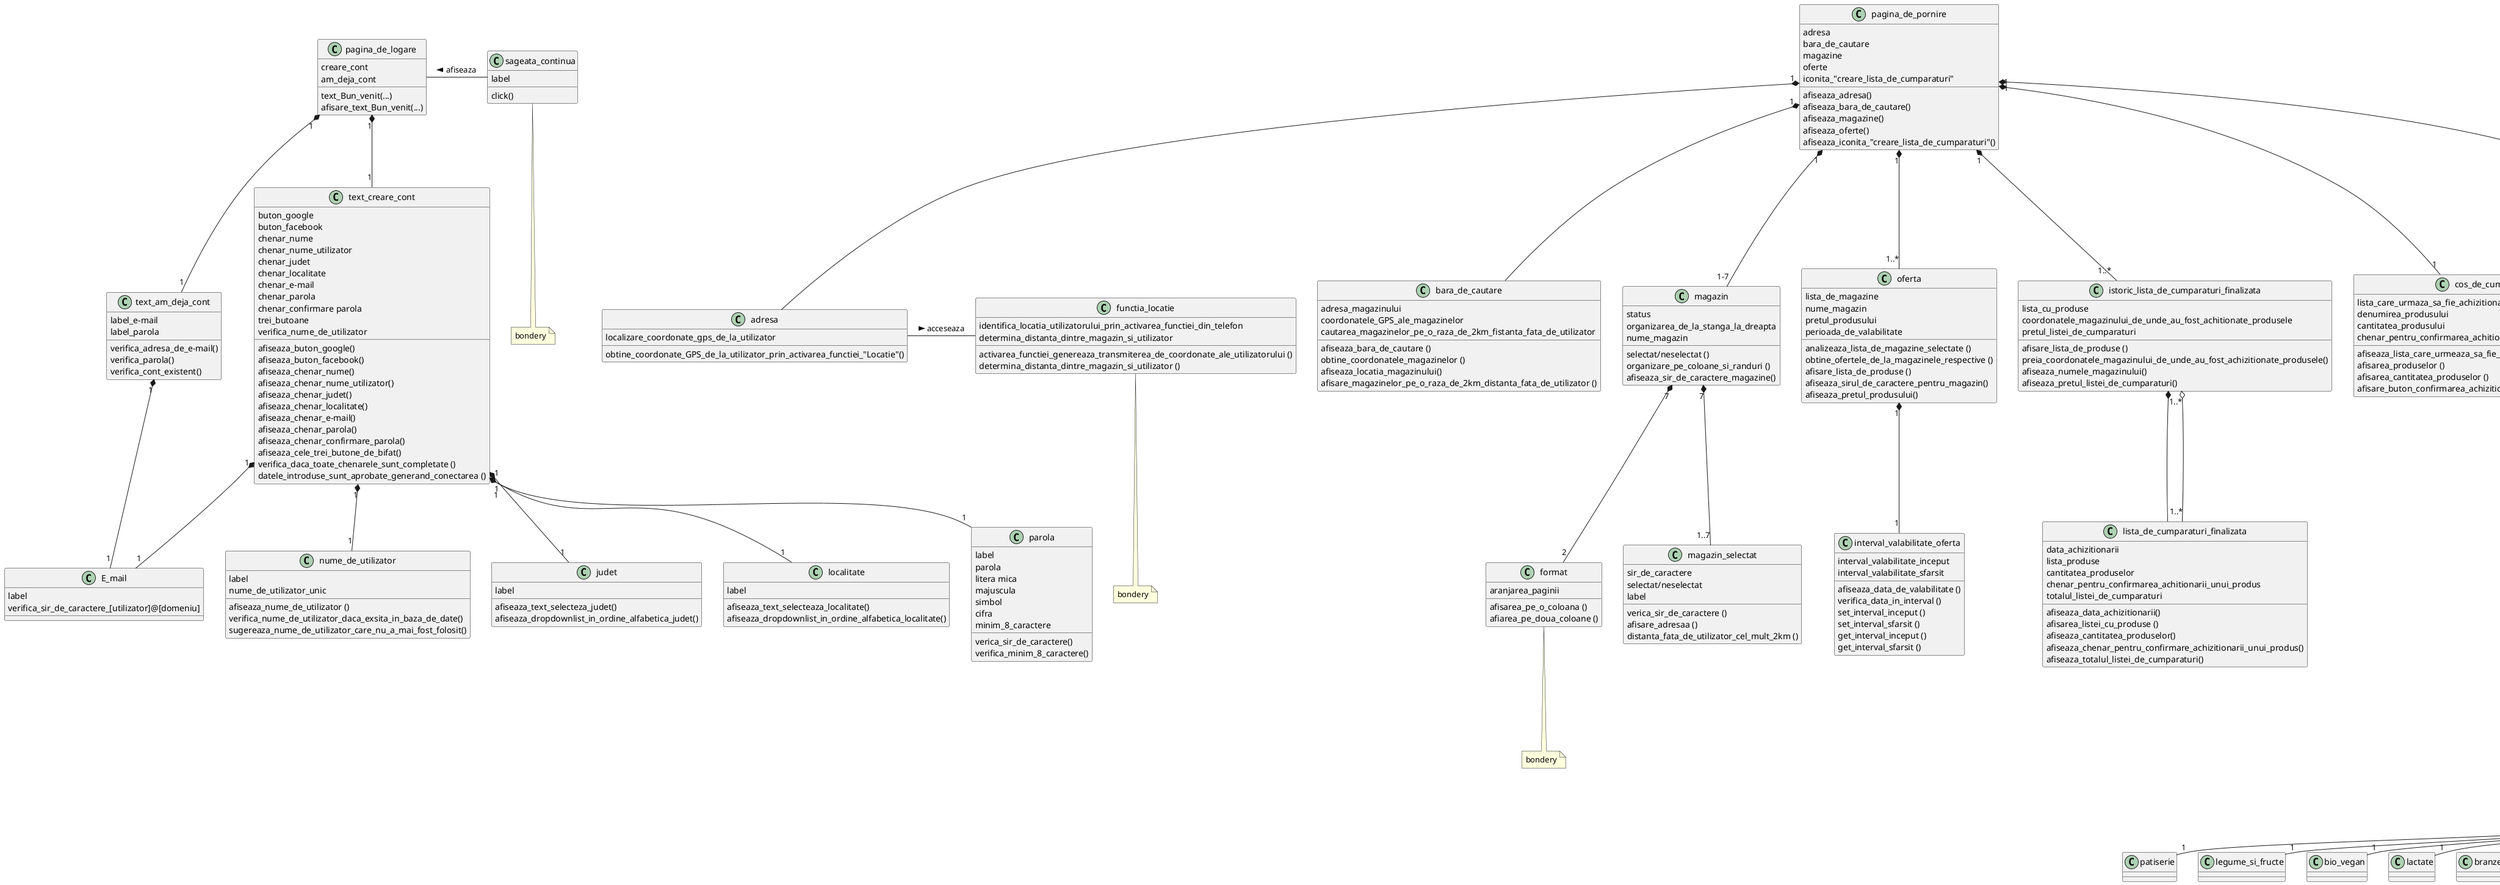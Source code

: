 @startuml

class dropdownlist_limba {
optiune_limba
afiseaza_optiune_limba()
}

class sageata_continua {
label
click()
}

note bottom : bondery

class prima_pagina {
text_selecteaza_limba
lista_selecteaza_limba
sageata_"continua"
afiseaza_text_selecteaza_limba()
}

prima_pagina "1" *-- "1" dropdownlist_limba
pagina_de_logare - sageata_continua :< afiseaza

 class pagina_de_logare {
text_Bun_venit(...)
creare_cont
am_deja_cont
afisare_text_Bun_venit(...)
}

pagina_de_logare "1" *-- "1" text_am_deja_cont
pagina_de_logare "1" *-- "1" text_creare_cont

 class text_creare_cont {
buton_google
buton_facebook
chenar_nume
chenar_nume_utilizator
chenar_judet
chenar_localitate
chenar_e-mail
chenar_parola
chenar_confirmare parola
trei_butoane
verifica_nume_de_utilizator
afiseaza_buton_google()
afiseaza_buton_facebook()
afiseaza_chenar_nume()
afiseaza_chenar_nume_utilizator()
afiseaza_chenar_judet()
afiseaza_chenar_localitate()
afiseaza_chenar_e-mail()
afiseaza_chenar_parola()
afiseaza_chenar_confirmare_parola()
afiseaza_cele_trei_butone_de_bifat()
verifica_daca_toate_chenarele_sunt_completate ()
datele_introduse_sunt_aprobate_generand_conectarea ()

}
class nume_de_utilizator {
label
nume_de_utilizator_unic
afiseaza_nume_de_utilizator ()
verifica_nume_de_utilizator_daca_exsita_in_baza_de_date()
sugereaza_nume_de_utilizator_care_nu_a_mai_fost_folosit()

}

 text_creare_cont "1" *-- "1" nume_de_utilizator

class judet {
label
afiseaza_text_selecteza_judet()
afiseaza_dropdownlist_in_ordine_alfabetica_judet()
}

class localitate {
label
afiseaza_text_selecteaza_localitate()
afiseaza_dropdownlist_in_ordine_alfabetica_localitate()
}

class E_mail {
label
verifica_sir_de_caractere_[utilizator]@[domeniu]
}

class parola {
label
parola
litera mica
majuscula
simbol
cifra
minim_8_caractere
verica_sir_de_caractere()
verifica_minim_8_caractere()
}

text_creare_cont "1" *-- "1" judet
text_creare_cont "1" *-- "1" localitate
text_creare_cont "1" *-- "1" parola
text_creare_cont "1" *-- "1" E_mail

 class text_am_deja_cont{
label_e-mail
label_parola
verifica_adresa_de_e-mail()
verifica_parola()
verifica_cont_existent()

}

text_am_deja_cont "1" *-- "1" E_mail

class locatie {
chenar_cu_trei_optiuni
afiseaza_un_chenar_cu_cele_trei_optiuni()
}

  note bottom: bondery

class pagina_de_pornire {
adresa
bara_de_cautare
magazine
oferte
iconita_"creare_lista_de_cumparaturi"
afiseaza_adresa()
afiseaza_bara_de_cautare()
afiseaza_magazine()
afiseaza_oferte()
afiseaza_iconita_"creare_lista_de_cumparaturi"()
}

class adresa{
localizare_coordonate_gps_de_la_utilizator
obtine_coordonate_GPS_de_la_utilizator_prin_activarea_functiei_"Locatie"()
}

class functia_locatie {
identifica_locatia_utilizatorului_prin_activarea_functiei_din_telefon
activarea_functiei_genereaza_transmiterea_de_coordonate_ale_utilizatorului ()
determina_distanta_dintre_magazin_si_utilizator
determina_distanta_dintre_magazin_si_utilizator ()

}

    note bottom: bondery

adresa - functia_locatie :> acceseaza

class bara_de_cautare {
adresa_magazinului
coordonatele_GPS_ale_magazinelor
afiseaza_bara_de_cautare ()
obtine_coordonatele_magazinelor ()
afiseaza_locatia_magazinului()
cautarea_magazinelor_pe_o_raza_de_2km_fistanta_fata_de_utilizator
afisare_magazinelor_pe_o_raza_de_2km_distanta_fata_de_utilizator ()

}

class magazin {
status
selectat/neselectat ()
organizarea_de_la_stanga_la_dreapta
organizare_pe_coloane_si_randuri ()
nume_magazin
afiseaza_sir_de_caractere_magazine()
}

class oferta {
analizeaza_lista_de_magazine_selectate ()
obtine_ofertele_de_la_magazinele_respective ()
lista_de_magazine
afisare_lista_de_produse ()
nume_magazin
afiseaza_sirul_de_caractere_pentru_magazin()
pretul_produsului
afiseaza_pretul_produsului()
perioada_de_valabilitate
}

 oferta "1" *-- "1" interval_valabilitate_oferta

class interval_valabilitate_oferta {
interval_valabilitate_inceput
interval_valabilitate_sfarsit
afiseaza_data_de_valabilitate ()
verifica_data_in_interval ()
set_interval_inceput ()
set_interval_sfarsit ()
get_interval_inceput ()
get_interval_sfarsit ()
}

class magazin_selectat {
sir_de_caractere
verica_sir_de_caractere ()
selectat/neselectat
label
afisare_adresaa ()
distanta_fata_de_utilizator_cel_mult_2km ()
}

magazin "7" *-- "1..7" magazin_selectat

class format {
aranjarea_paginii
afisarea_pe_o_coloana ()
afiarea_pe_doua_coloane ()
}

note bottom: bondery

magazin "7" *-- "2" format

class istoric_lista_de_cumparaturi_finalizata {
lista_cu_produse
afisare_lista_de_produse ()
coordonatele_magazinului_de_unde_au_fost_achitionate_produsele
preia_coordonatele_magazinului_de_unde_au_fost_achizitionate_produsele()
afiseaza_numele_magazinului()
pretul_listei_de_cumparaturi
afiseaza_pretul_listei_de_cumparaturi()

}

class lista_de_cumparaturi_finalizata {
data_achizitionarii
afiseaza_data_achizitionarii()
lista_produse
afisarea_listei_cu_produse ()
cantitatea_produselor
afiseaza_cantitatea_produselor()
chenar_pentru_confirmarea_achitionarii_unui_produs
afiseaza_chenar_pentru_confirmare_achizitionarii_unui_produs()
totalul_listei_de_cumparaturi
afiseaza_totalul_listei_de_cumparaturi()

}

istoric_lista_de_cumparaturi_finalizata *-- lista_de_cumparaturi_finalizata

class cos_de_cumparaturi {
lista_care_urmaza_sa_fie_achizitionata_din_magazin
afiseaza_lista_care_urmeaza_sa_fie_achizitionata_din_magazin ()
denumirea_produsului
afisarea_produselor ()
cantitatea_produsului
afisarea_cantitatea_produselor ()
chenar_pentru_confirmarea_achitionarii_unui_produs
afisare_buton_confirmarea_achizitionare_a_unui_produs ()
}

class creare_lista_de_cumparaturi {
label
categorie_produse
afisare_categorie_produse ()

}
pagina_de_pornire "1" *-- adresa
pagina_de_pornire "1" *-- bara_de_cautare
pagina_de_pornire "1" *-- "1-7" magazin
pagina_de_pornire "1" *-- "1..*" oferta
pagina_de_pornire "1" *-- "1..*"istoric_lista_de_cumparaturi_finalizata
pagina_de_pornire "1" *--  "1" cos_de_cumparaturi
pagina_de_pornire "1" *-- "1" creare_lista_de_cumparaturi
istoric_lista_de_cumparaturi_finalizata "1..*" o-- "1..*" lista_de_cumparaturi_finalizata
creare_lista_de_cumparaturi "1" *--  "17" categorie_produse


class categorie_produse {
label
sir_de_caractere
afisare_sir_de_caractere ()
}

class m_categorie_produse {
label
sir_de_caractere
afisare_sir_de_caractere ()
lista_cu_produse
afisare_lista_cu_produse ()
}

categorie_produse "17" *-- "1" m_categorie_produse

class patiserie {
}

m_categorie_produse "1" <|-- "1" patiserie

class legume_si_fructe {
}

m_categorie_produse "1" <|-- "1" legume_si_fructe

class bio_vegan {
}

m_categorie_produse "1" <|-- "1" bio_vegan

class lactate {
}

m_categorie_produse "1" <|-- "1" lactate

class branzeturi {
}

m_categorie_produse "1" <|-- "1" branzeturi

class mezeluri {
}

m_categorie_produse "1" <|-- "1" mezeluri

class macelarie_si_peste {
}

m_categorie_produse "1" <|-- "1" macelarie_si_peste

class bautura {
}

m_categorie_produse "1" <|-- "1" bautura

class bautura_alcoolica_+18 {
acord_peste_18_ani
verifica_varsta
}

categorie_produse "17" *-- "1" bautura_alcoolica

class produse_cogelate {
}

 m_categorie_produse "1" <|-- "1" produse_cogelate

class snack {
}

m_categorie_produse "1" <|-- "1" snack

class dulce {
}

m_categorie_produse "1" <|-- "1" dulce

class semipreparat {
}

m_categorie_produse "1" <|-- "1" semipreparat

class ingrijire_personala {
}

m_categorie_produse "1" <|-- "1" ingrijire_personala

class produs_nonalimentare {
}

m_categorie_produse  "1" <|-- "1" produs_cogelate

class produs_pentru_animal {
}

m_categorie_produse "1" <|-- "1" produs_pentru_animal

class produs_pentru_bebe {
}

 m_categorie_produse "1" <|--  "1" produs_pentru_bebe


 class produs {
 label
 sir_de_caractere
 afisare_sir_de_caractere ()
 selectare_cantitate
 selectare_cantitate ()



 }

creare_lista_de_cumparaturi "17" *-- "?" produs

class cantitate {
semene_distincte
afisare_semne ()
cantitatea_nu_scade_sub_0
cantitatea_nu_scade_sub_0 ()
cantitatea_poate_creste_pana_la_10
cantitatea_poate_creste_pana_la_10 ()
afiare_cantitate ()
}

produs "1" *-- "1" cantitate

class buton_adaugare_produs {
label

}

@enduml